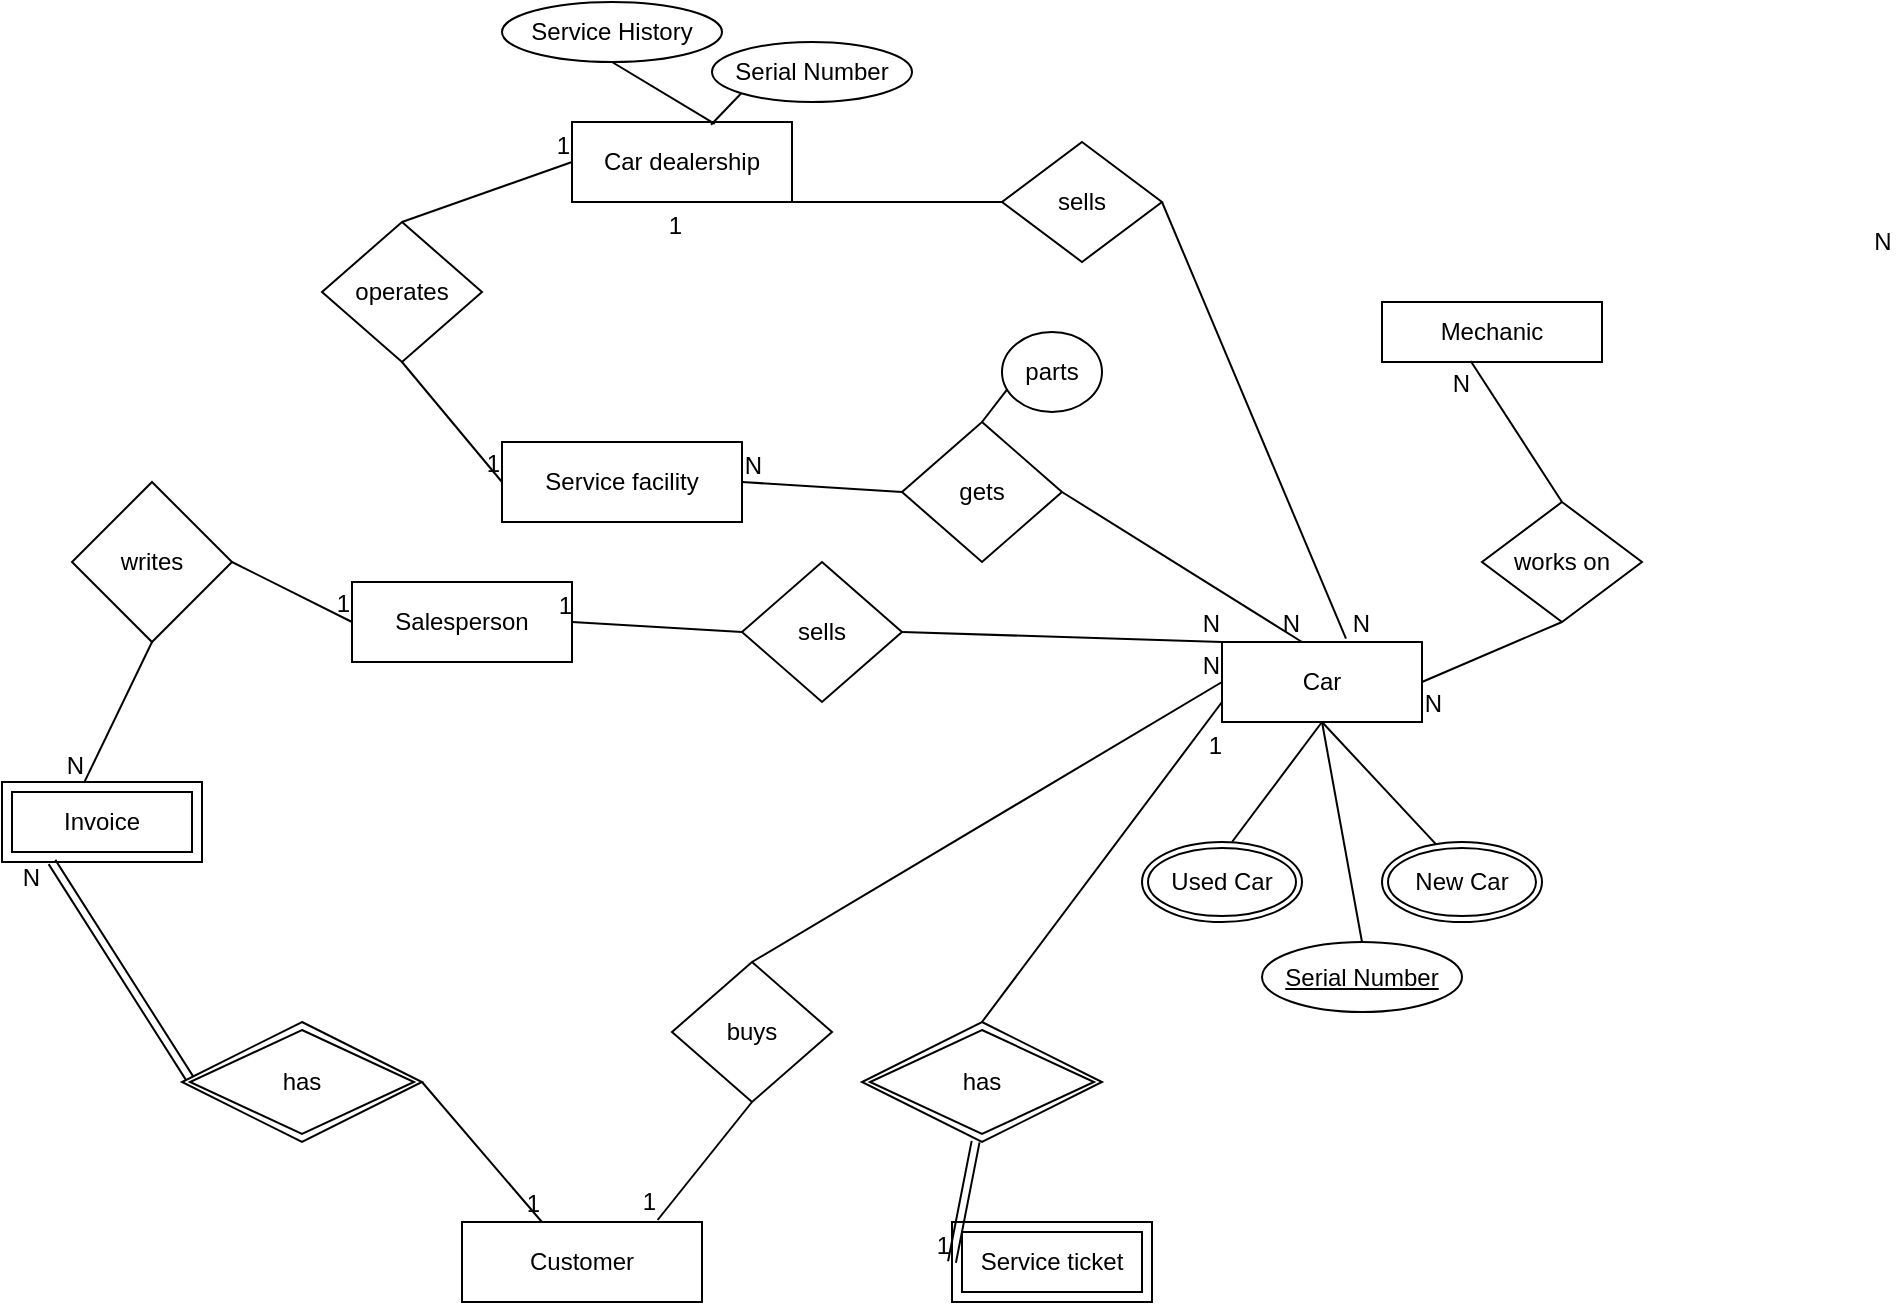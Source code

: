 <mxfile version="15.8.6" type="github">
  <diagram id="thSH0ayQxO71pJ6wV1Sd" name="Page-1">
    <mxGraphModel dx="317" dy="194" grid="1" gridSize="10" guides="1" tooltips="1" connect="1" arrows="1" fold="1" page="1" pageScale="1" pageWidth="850" pageHeight="1100" math="0" shadow="0">
      <root>
        <mxCell id="0" />
        <mxCell id="1" parent="0" />
        <mxCell id="qbq0ifineMjqy3SYOCrd-1" value="Car dealership" style="rounded=0;whiteSpace=wrap;html=1;" parent="1" vertex="1">
          <mxGeometry x="355" y="210" width="110" height="40" as="geometry" />
        </mxCell>
        <mxCell id="qbq0ifineMjqy3SYOCrd-2" value="Service facility" style="rounded=0;whiteSpace=wrap;html=1;" parent="1" vertex="1">
          <mxGeometry x="320" y="370" width="120" height="40" as="geometry" />
        </mxCell>
        <mxCell id="qbq0ifineMjqy3SYOCrd-3" value="Car" style="rounded=0;whiteSpace=wrap;html=1;" parent="1" vertex="1">
          <mxGeometry x="680" y="470" width="100" height="40" as="geometry" />
        </mxCell>
        <mxCell id="qbq0ifineMjqy3SYOCrd-4" value="Salesperson" style="rounded=0;whiteSpace=wrap;html=1;" parent="1" vertex="1">
          <mxGeometry x="245" y="440" width="110" height="40" as="geometry" />
        </mxCell>
        <mxCell id="qbq0ifineMjqy3SYOCrd-6" value="Mechanic" style="rounded=0;whiteSpace=wrap;html=1;" parent="1" vertex="1">
          <mxGeometry x="760" y="300" width="110" height="30" as="geometry" />
        </mxCell>
        <mxCell id="qbq0ifineMjqy3SYOCrd-7" value="Customer" style="rounded=0;whiteSpace=wrap;html=1;" parent="1" vertex="1">
          <mxGeometry x="300" y="760" width="120" height="40" as="geometry" />
        </mxCell>
        <mxCell id="qbq0ifineMjqy3SYOCrd-9" value="Serial Number" style="ellipse;whiteSpace=wrap;html=1;" parent="1" vertex="1">
          <mxGeometry x="425" y="170" width="100" height="30" as="geometry" />
        </mxCell>
        <mxCell id="qbq0ifineMjqy3SYOCrd-14" value="" style="endArrow=none;html=1;rounded=0;entryX=0;entryY=1;entryDx=0;entryDy=0;exitX=0.632;exitY=0.034;exitDx=0;exitDy=0;exitPerimeter=0;" parent="1" source="qbq0ifineMjqy3SYOCrd-1" target="qbq0ifineMjqy3SYOCrd-9" edge="1">
          <mxGeometry width="50" height="50" relative="1" as="geometry">
            <mxPoint x="400" y="240" as="sourcePoint" />
            <mxPoint x="450" y="190" as="targetPoint" />
            <Array as="points" />
          </mxGeometry>
        </mxCell>
        <mxCell id="2t8MsXC4N8kTPNsJ7Vme-1" value="sells" style="rhombus;whiteSpace=wrap;html=1;" parent="1" vertex="1">
          <mxGeometry x="570" y="220" width="80" height="60" as="geometry" />
        </mxCell>
        <mxCell id="2t8MsXC4N8kTPNsJ7Vme-9" value="" style="endArrow=none;html=1;rounded=0;exitX=0.5;exitY=0;exitDx=0;exitDy=0;entryX=0.5;entryY=1;entryDx=0;entryDy=0;" parent="1" target="qbq0ifineMjqy3SYOCrd-3" edge="1">
          <mxGeometry width="50" height="50" relative="1" as="geometry">
            <mxPoint x="685" y="570" as="sourcePoint" />
            <mxPoint x="430" y="360" as="targetPoint" />
          </mxGeometry>
        </mxCell>
        <mxCell id="2t8MsXC4N8kTPNsJ7Vme-10" value="" style="endArrow=none;html=1;rounded=0;entryX=0.5;entryY=1;entryDx=0;entryDy=0;" parent="1" target="qbq0ifineMjqy3SYOCrd-3" edge="1">
          <mxGeometry width="50" height="50" relative="1" as="geometry">
            <mxPoint x="788.683" y="572.939" as="sourcePoint" />
            <mxPoint x="670" y="410" as="targetPoint" />
          </mxGeometry>
        </mxCell>
        <mxCell id="2t8MsXC4N8kTPNsJ7Vme-11" value="&lt;u&gt;Serial Number&lt;/u&gt;" style="ellipse;whiteSpace=wrap;html=1;" parent="1" vertex="1">
          <mxGeometry x="700" y="620" width="100" height="35" as="geometry" />
        </mxCell>
        <mxCell id="2t8MsXC4N8kTPNsJ7Vme-12" value="" style="endArrow=none;html=1;rounded=0;exitX=0.5;exitY=0;exitDx=0;exitDy=0;entryX=0.5;entryY=1;entryDx=0;entryDy=0;" parent="1" source="2t8MsXC4N8kTPNsJ7Vme-11" target="qbq0ifineMjqy3SYOCrd-3" edge="1">
          <mxGeometry width="50" height="50" relative="1" as="geometry">
            <mxPoint x="380" y="410" as="sourcePoint" />
            <mxPoint x="660" y="390" as="targetPoint" />
          </mxGeometry>
        </mxCell>
        <mxCell id="2t8MsXC4N8kTPNsJ7Vme-14" value="&lt;span&gt;Service History&lt;/span&gt;" style="ellipse;whiteSpace=wrap;html=1;" parent="1" vertex="1">
          <mxGeometry x="320" y="150" width="110" height="30" as="geometry" />
        </mxCell>
        <mxCell id="2t8MsXC4N8kTPNsJ7Vme-15" value="" style="endArrow=none;html=1;rounded=0;entryX=0.5;entryY=1;entryDx=0;entryDy=0;exitX=0.649;exitY=0.024;exitDx=0;exitDy=0;exitPerimeter=0;" parent="1" source="qbq0ifineMjqy3SYOCrd-1" target="2t8MsXC4N8kTPNsJ7Vme-14" edge="1">
          <mxGeometry width="50" height="50" relative="1" as="geometry">
            <mxPoint x="434.52" y="261.36" as="sourcePoint" />
            <mxPoint x="466.158" y="202.7" as="targetPoint" />
            <Array as="points" />
          </mxGeometry>
        </mxCell>
        <mxCell id="2t8MsXC4N8kTPNsJ7Vme-16" value="sells" style="rhombus;whiteSpace=wrap;html=1;" parent="1" vertex="1">
          <mxGeometry x="440" y="430" width="80" height="70" as="geometry" />
        </mxCell>
        <mxCell id="2t8MsXC4N8kTPNsJ7Vme-22" value="buys" style="rhombus;whiteSpace=wrap;html=1;" parent="1" vertex="1">
          <mxGeometry x="405" y="630" width="80" height="70" as="geometry" />
        </mxCell>
        <mxCell id="2t8MsXC4N8kTPNsJ7Vme-27" value="writes" style="rhombus;whiteSpace=wrap;html=1;" parent="1" vertex="1">
          <mxGeometry x="105" y="390" width="80" height="80" as="geometry" />
        </mxCell>
        <mxCell id="2t8MsXC4N8kTPNsJ7Vme-43" value="operates" style="rhombus;whiteSpace=wrap;html=1;" parent="1" vertex="1">
          <mxGeometry x="230" y="260" width="80" height="70" as="geometry" />
        </mxCell>
        <mxCell id="2t8MsXC4N8kTPNsJ7Vme-48" value="gets" style="rhombus;whiteSpace=wrap;html=1;" parent="1" vertex="1">
          <mxGeometry x="520" y="360" width="80" height="70" as="geometry" />
        </mxCell>
        <mxCell id="2t8MsXC4N8kTPNsJ7Vme-56" value="&lt;span&gt;parts&lt;/span&gt;" style="ellipse;whiteSpace=wrap;html=1;" parent="1" vertex="1">
          <mxGeometry x="570" y="315" width="50" height="40" as="geometry" />
        </mxCell>
        <mxCell id="2t8MsXC4N8kTPNsJ7Vme-57" value="" style="endArrow=none;html=1;rounded=0;entryX=0.054;entryY=0.714;entryDx=0;entryDy=0;entryPerimeter=0;exitX=0.5;exitY=0;exitDx=0;exitDy=0;" parent="1" source="2t8MsXC4N8kTPNsJ7Vme-48" target="2t8MsXC4N8kTPNsJ7Vme-56" edge="1">
          <mxGeometry width="50" height="50" relative="1" as="geometry">
            <mxPoint x="370" y="430" as="sourcePoint" />
            <mxPoint x="420" y="380" as="targetPoint" />
          </mxGeometry>
        </mxCell>
        <mxCell id="2t8MsXC4N8kTPNsJ7Vme-75" value="Used Car" style="ellipse;shape=doubleEllipse;margin=3;whiteSpace=wrap;html=1;align=center;" parent="1" vertex="1">
          <mxGeometry x="640" y="570" width="80" height="40" as="geometry" />
        </mxCell>
        <mxCell id="2t8MsXC4N8kTPNsJ7Vme-76" value="New Car" style="ellipse;shape=doubleEllipse;margin=3;whiteSpace=wrap;html=1;align=center;" parent="1" vertex="1">
          <mxGeometry x="760" y="570" width="80" height="40" as="geometry" />
        </mxCell>
        <mxCell id="2t8MsXC4N8kTPNsJ7Vme-79" value="Service ticket" style="shape=ext;margin=3;double=1;whiteSpace=wrap;html=1;align=center;" parent="1" vertex="1">
          <mxGeometry x="545" y="760" width="100" height="40" as="geometry" />
        </mxCell>
        <mxCell id="2t8MsXC4N8kTPNsJ7Vme-80" value="Invoice" style="shape=ext;margin=3;double=1;whiteSpace=wrap;html=1;align=center;" parent="1" vertex="1">
          <mxGeometry x="70" y="540" width="100" height="40" as="geometry" />
        </mxCell>
        <mxCell id="2t8MsXC4N8kTPNsJ7Vme-83" value="" style="shape=link;html=1;rounded=0;startArrow=none;startFill=0;endArrow=none;endFill=0;entryX=0.5;entryY=1;entryDx=0;entryDy=0;" parent="1" edge="1">
          <mxGeometry relative="1" as="geometry">
            <mxPoint x="165" y="690" as="sourcePoint" />
            <mxPoint x="95" y="580" as="targetPoint" />
          </mxGeometry>
        </mxCell>
        <mxCell id="2t8MsXC4N8kTPNsJ7Vme-84" value="N" style="resizable=0;html=1;align=right;verticalAlign=bottom;" parent="2t8MsXC4N8kTPNsJ7Vme-83" connectable="0" vertex="1">
          <mxGeometry x="1" relative="1" as="geometry">
            <mxPoint x="-5" y="17" as="offset" />
          </mxGeometry>
        </mxCell>
        <mxCell id="2t8MsXC4N8kTPNsJ7Vme-85" value="" style="shape=link;html=1;rounded=0;startArrow=none;startFill=0;endArrow=none;endFill=0;entryX=0;entryY=0.5;entryDx=0;entryDy=0;exitX=0.46;exitY=0.997;exitDx=0;exitDy=0;exitPerimeter=0;" parent="1" target="2t8MsXC4N8kTPNsJ7Vme-79" edge="1">
          <mxGeometry relative="1" as="geometry">
            <mxPoint x="556.8" y="719.805" as="sourcePoint" />
            <mxPoint x="650" y="780" as="targetPoint" />
          </mxGeometry>
        </mxCell>
        <mxCell id="2t8MsXC4N8kTPNsJ7Vme-86" value="1" style="resizable=0;html=1;align=right;verticalAlign=bottom;" parent="2t8MsXC4N8kTPNsJ7Vme-85" connectable="0" vertex="1">
          <mxGeometry x="1" relative="1" as="geometry" />
        </mxCell>
        <mxCell id="2t8MsXC4N8kTPNsJ7Vme-87" value="works on" style="rhombus;whiteSpace=wrap;html=1;" parent="1" vertex="1">
          <mxGeometry x="810" y="400" width="80" height="60" as="geometry" />
        </mxCell>
        <mxCell id="2t8MsXC4N8kTPNsJ7Vme-91" value="N" style="text;html=1;align=center;verticalAlign=middle;resizable=0;points=[];autosize=1;strokeColor=none;fillColor=none;" parent="1" vertex="1">
          <mxGeometry x="1000" y="260" width="20" height="20" as="geometry" />
        </mxCell>
        <mxCell id="g9F3EM3z2ZfnebZ1vC58-1" value="&lt;span&gt;has&lt;/span&gt;" style="shape=rhombus;double=1;perimeter=rhombusPerimeter;whiteSpace=wrap;html=1;align=center;" parent="1" vertex="1">
          <mxGeometry x="160" y="660" width="120" height="60" as="geometry" />
        </mxCell>
        <mxCell id="g9F3EM3z2ZfnebZ1vC58-2" value="&lt;span&gt;has&lt;/span&gt;" style="shape=rhombus;double=1;perimeter=rhombusPerimeter;whiteSpace=wrap;html=1;align=center;" parent="1" vertex="1">
          <mxGeometry x="500" y="660" width="120" height="60" as="geometry" />
        </mxCell>
        <mxCell id="u-ZMiGR0ZVf3cmjara1f-1" value="" style="endArrow=none;html=1;rounded=0;entryX=0.5;entryY=1;entryDx=0;entryDy=0;exitX=0;exitY=0.5;exitDx=0;exitDy=0;" edge="1" parent="1" source="2t8MsXC4N8kTPNsJ7Vme-1" target="qbq0ifineMjqy3SYOCrd-1">
          <mxGeometry relative="1" as="geometry">
            <mxPoint x="370" y="280" as="sourcePoint" />
            <mxPoint x="530" y="280" as="targetPoint" />
          </mxGeometry>
        </mxCell>
        <mxCell id="u-ZMiGR0ZVf3cmjara1f-2" value="1" style="resizable=0;html=1;align=right;verticalAlign=bottom;" connectable="0" vertex="1" parent="u-ZMiGR0ZVf3cmjara1f-1">
          <mxGeometry x="1" relative="1" as="geometry">
            <mxPoint y="20" as="offset" />
          </mxGeometry>
        </mxCell>
        <mxCell id="u-ZMiGR0ZVf3cmjara1f-3" value="" style="endArrow=none;html=1;rounded=0;entryX=0;entryY=0.5;entryDx=0;entryDy=0;exitX=0.5;exitY=0;exitDx=0;exitDy=0;" edge="1" parent="1" source="2t8MsXC4N8kTPNsJ7Vme-43" target="qbq0ifineMjqy3SYOCrd-1">
          <mxGeometry relative="1" as="geometry">
            <mxPoint x="370" y="280" as="sourcePoint" />
            <mxPoint x="530" y="280" as="targetPoint" />
          </mxGeometry>
        </mxCell>
        <mxCell id="u-ZMiGR0ZVf3cmjara1f-4" value="1" style="resizable=0;html=1;align=right;verticalAlign=bottom;" connectable="0" vertex="1" parent="u-ZMiGR0ZVf3cmjara1f-3">
          <mxGeometry x="1" relative="1" as="geometry" />
        </mxCell>
        <mxCell id="u-ZMiGR0ZVf3cmjara1f-5" value="" style="endArrow=none;html=1;rounded=0;exitX=0.5;exitY=1;exitDx=0;exitDy=0;entryX=0;entryY=0.5;entryDx=0;entryDy=0;" edge="1" parent="1" source="2t8MsXC4N8kTPNsJ7Vme-43" target="qbq0ifineMjqy3SYOCrd-2">
          <mxGeometry relative="1" as="geometry">
            <mxPoint x="370" y="390" as="sourcePoint" />
            <mxPoint x="530" y="390" as="targetPoint" />
          </mxGeometry>
        </mxCell>
        <mxCell id="u-ZMiGR0ZVf3cmjara1f-6" value="1" style="resizable=0;html=1;align=right;verticalAlign=bottom;" connectable="0" vertex="1" parent="u-ZMiGR0ZVf3cmjara1f-5">
          <mxGeometry x="1" relative="1" as="geometry" />
        </mxCell>
        <mxCell id="u-ZMiGR0ZVf3cmjara1f-7" value="" style="endArrow=none;html=1;rounded=0;entryX=1;entryY=0.5;entryDx=0;entryDy=0;exitX=0;exitY=0.5;exitDx=0;exitDy=0;" edge="1" parent="1" source="2t8MsXC4N8kTPNsJ7Vme-48" target="qbq0ifineMjqy3SYOCrd-2">
          <mxGeometry relative="1" as="geometry">
            <mxPoint x="370" y="430" as="sourcePoint" />
            <mxPoint x="530" y="430" as="targetPoint" />
          </mxGeometry>
        </mxCell>
        <mxCell id="u-ZMiGR0ZVf3cmjara1f-8" value="N" style="resizable=0;html=1;align=right;verticalAlign=bottom;" connectable="0" vertex="1" parent="u-ZMiGR0ZVf3cmjara1f-7">
          <mxGeometry x="1" relative="1" as="geometry">
            <mxPoint x="10" as="offset" />
          </mxGeometry>
        </mxCell>
        <mxCell id="u-ZMiGR0ZVf3cmjara1f-9" value="" style="endArrow=none;html=1;rounded=0;exitX=1;exitY=0.5;exitDx=0;exitDy=0;" edge="1" parent="1" source="2t8MsXC4N8kTPNsJ7Vme-48">
          <mxGeometry relative="1" as="geometry">
            <mxPoint x="500" y="470" as="sourcePoint" />
            <mxPoint x="720" y="470" as="targetPoint" />
          </mxGeometry>
        </mxCell>
        <mxCell id="u-ZMiGR0ZVf3cmjara1f-10" value="N" style="resizable=0;html=1;align=right;verticalAlign=bottom;" connectable="0" vertex="1" parent="u-ZMiGR0ZVf3cmjara1f-9">
          <mxGeometry x="1" relative="1" as="geometry" />
        </mxCell>
        <mxCell id="u-ZMiGR0ZVf3cmjara1f-11" value="" style="endArrow=none;html=1;rounded=0;entryX=0.62;entryY=-0.041;entryDx=0;entryDy=0;entryPerimeter=0;exitX=1;exitY=0.5;exitDx=0;exitDy=0;" edge="1" parent="1" source="2t8MsXC4N8kTPNsJ7Vme-1" target="qbq0ifineMjqy3SYOCrd-3">
          <mxGeometry relative="1" as="geometry">
            <mxPoint x="500" y="470" as="sourcePoint" />
            <mxPoint x="660" y="470" as="targetPoint" />
          </mxGeometry>
        </mxCell>
        <mxCell id="u-ZMiGR0ZVf3cmjara1f-12" value="N" style="resizable=0;html=1;align=right;verticalAlign=bottom;" connectable="0" vertex="1" parent="u-ZMiGR0ZVf3cmjara1f-11">
          <mxGeometry x="1" relative="1" as="geometry">
            <mxPoint x="12" y="1" as="offset" />
          </mxGeometry>
        </mxCell>
        <mxCell id="u-ZMiGR0ZVf3cmjara1f-14" value="" style="endArrow=none;html=1;rounded=0;entryX=0.403;entryY=0.983;entryDx=0;entryDy=0;entryPerimeter=0;exitX=0.5;exitY=0;exitDx=0;exitDy=0;" edge="1" parent="1" source="2t8MsXC4N8kTPNsJ7Vme-87" target="qbq0ifineMjqy3SYOCrd-6">
          <mxGeometry relative="1" as="geometry">
            <mxPoint x="500" y="470" as="sourcePoint" />
            <mxPoint x="660" y="470" as="targetPoint" />
          </mxGeometry>
        </mxCell>
        <mxCell id="u-ZMiGR0ZVf3cmjara1f-15" value="N" style="resizable=0;html=1;align=right;verticalAlign=bottom;" connectable="0" vertex="1" parent="u-ZMiGR0ZVf3cmjara1f-14">
          <mxGeometry x="1" relative="1" as="geometry">
            <mxPoint y="20" as="offset" />
          </mxGeometry>
        </mxCell>
        <mxCell id="u-ZMiGR0ZVf3cmjara1f-16" value="" style="endArrow=none;html=1;rounded=0;entryX=1;entryY=0.5;entryDx=0;entryDy=0;exitX=0.5;exitY=1;exitDx=0;exitDy=0;" edge="1" parent="1" source="2t8MsXC4N8kTPNsJ7Vme-87" target="qbq0ifineMjqy3SYOCrd-3">
          <mxGeometry relative="1" as="geometry">
            <mxPoint x="500" y="510" as="sourcePoint" />
            <mxPoint x="660" y="510" as="targetPoint" />
          </mxGeometry>
        </mxCell>
        <mxCell id="u-ZMiGR0ZVf3cmjara1f-17" value="N" style="resizable=0;html=1;align=right;verticalAlign=bottom;" connectable="0" vertex="1" parent="u-ZMiGR0ZVf3cmjara1f-16">
          <mxGeometry x="1" relative="1" as="geometry">
            <mxPoint x="10" y="20" as="offset" />
          </mxGeometry>
        </mxCell>
        <mxCell id="u-ZMiGR0ZVf3cmjara1f-18" value="" style="endArrow=none;html=1;rounded=0;exitX=1;exitY=0.5;exitDx=0;exitDy=0;entryX=0;entryY=0;entryDx=0;entryDy=0;" edge="1" parent="1" source="2t8MsXC4N8kTPNsJ7Vme-16" target="qbq0ifineMjqy3SYOCrd-3">
          <mxGeometry relative="1" as="geometry">
            <mxPoint x="500" y="510" as="sourcePoint" />
            <mxPoint x="660" y="510" as="targetPoint" />
          </mxGeometry>
        </mxCell>
        <mxCell id="u-ZMiGR0ZVf3cmjara1f-19" value="N" style="resizable=0;html=1;align=right;verticalAlign=bottom;" connectable="0" vertex="1" parent="u-ZMiGR0ZVf3cmjara1f-18">
          <mxGeometry x="1" relative="1" as="geometry" />
        </mxCell>
        <mxCell id="u-ZMiGR0ZVf3cmjara1f-21" value="" style="endArrow=none;html=1;rounded=0;entryX=0;entryY=0.5;entryDx=0;entryDy=0;exitX=0.5;exitY=0;exitDx=0;exitDy=0;" edge="1" parent="1" source="2t8MsXC4N8kTPNsJ7Vme-22" target="qbq0ifineMjqy3SYOCrd-3">
          <mxGeometry relative="1" as="geometry">
            <mxPoint x="500" y="510" as="sourcePoint" />
            <mxPoint x="660" y="510" as="targetPoint" />
          </mxGeometry>
        </mxCell>
        <mxCell id="u-ZMiGR0ZVf3cmjara1f-22" value="N" style="resizable=0;html=1;align=right;verticalAlign=bottom;" connectable="0" vertex="1" parent="u-ZMiGR0ZVf3cmjara1f-21">
          <mxGeometry x="1" relative="1" as="geometry" />
        </mxCell>
        <mxCell id="u-ZMiGR0ZVf3cmjara1f-23" value="" style="endArrow=none;html=1;rounded=0;entryX=0;entryY=0.75;entryDx=0;entryDy=0;exitX=0.5;exitY=0;exitDx=0;exitDy=0;" edge="1" parent="1" source="g9F3EM3z2ZfnebZ1vC58-2" target="qbq0ifineMjqy3SYOCrd-3">
          <mxGeometry relative="1" as="geometry">
            <mxPoint x="230" y="529.5" as="sourcePoint" />
            <mxPoint x="390" y="529.5" as="targetPoint" />
          </mxGeometry>
        </mxCell>
        <mxCell id="u-ZMiGR0ZVf3cmjara1f-24" value="1" style="resizable=0;html=1;align=right;verticalAlign=bottom;" connectable="0" vertex="1" parent="u-ZMiGR0ZVf3cmjara1f-23">
          <mxGeometry x="1" relative="1" as="geometry">
            <mxPoint y="30" as="offset" />
          </mxGeometry>
        </mxCell>
        <mxCell id="u-ZMiGR0ZVf3cmjara1f-25" value="" style="endArrow=none;html=1;rounded=0;entryX=0.815;entryY=-0.025;entryDx=0;entryDy=0;entryPerimeter=0;exitX=0.5;exitY=1;exitDx=0;exitDy=0;" edge="1" parent="1" source="2t8MsXC4N8kTPNsJ7Vme-22" target="qbq0ifineMjqy3SYOCrd-7">
          <mxGeometry relative="1" as="geometry">
            <mxPoint x="370" y="670" as="sourcePoint" />
            <mxPoint x="530" y="670" as="targetPoint" />
          </mxGeometry>
        </mxCell>
        <mxCell id="u-ZMiGR0ZVf3cmjara1f-26" value="1" style="resizable=0;html=1;align=right;verticalAlign=bottom;" connectable="0" vertex="1" parent="u-ZMiGR0ZVf3cmjara1f-25">
          <mxGeometry x="1" relative="1" as="geometry" />
        </mxCell>
        <mxCell id="u-ZMiGR0ZVf3cmjara1f-27" value="" style="endArrow=none;html=1;rounded=0;entryX=0.333;entryY=0;entryDx=0;entryDy=0;entryPerimeter=0;exitX=1;exitY=0.5;exitDx=0;exitDy=0;" edge="1" parent="1" source="g9F3EM3z2ZfnebZ1vC58-1" target="qbq0ifineMjqy3SYOCrd-7">
          <mxGeometry relative="1" as="geometry">
            <mxPoint x="370" y="670" as="sourcePoint" />
            <mxPoint x="530" y="670" as="targetPoint" />
          </mxGeometry>
        </mxCell>
        <mxCell id="u-ZMiGR0ZVf3cmjara1f-28" value="1" style="resizable=0;html=1;align=right;verticalAlign=bottom;" connectable="0" vertex="1" parent="u-ZMiGR0ZVf3cmjara1f-27">
          <mxGeometry x="1" relative="1" as="geometry" />
        </mxCell>
        <mxCell id="u-ZMiGR0ZVf3cmjara1f-29" value="" style="endArrow=none;html=1;rounded=0;exitX=0.5;exitY=1;exitDx=0;exitDy=0;entryX=0.41;entryY=0.011;entryDx=0;entryDy=0;entryPerimeter=0;" edge="1" parent="1" source="2t8MsXC4N8kTPNsJ7Vme-27" target="2t8MsXC4N8kTPNsJ7Vme-80">
          <mxGeometry relative="1" as="geometry">
            <mxPoint x="180" y="410" as="sourcePoint" />
            <mxPoint x="100" y="530" as="targetPoint" />
          </mxGeometry>
        </mxCell>
        <mxCell id="u-ZMiGR0ZVf3cmjara1f-30" value="N" style="resizable=0;html=1;align=right;verticalAlign=bottom;" connectable="0" vertex="1" parent="u-ZMiGR0ZVf3cmjara1f-29">
          <mxGeometry x="1" relative="1" as="geometry" />
        </mxCell>
        <mxCell id="u-ZMiGR0ZVf3cmjara1f-32" value="" style="endArrow=none;html=1;rounded=0;exitX=1;exitY=0.5;exitDx=0;exitDy=0;entryX=0;entryY=0.5;entryDx=0;entryDy=0;" edge="1" parent="1" source="2t8MsXC4N8kTPNsJ7Vme-27" target="qbq0ifineMjqy3SYOCrd-4">
          <mxGeometry relative="1" as="geometry">
            <mxPoint x="310" y="410" as="sourcePoint" />
            <mxPoint x="470" y="410" as="targetPoint" />
          </mxGeometry>
        </mxCell>
        <mxCell id="u-ZMiGR0ZVf3cmjara1f-33" value="1" style="resizable=0;html=1;align=right;verticalAlign=bottom;" connectable="0" vertex="1" parent="u-ZMiGR0ZVf3cmjara1f-32">
          <mxGeometry x="1" relative="1" as="geometry" />
        </mxCell>
        <mxCell id="u-ZMiGR0ZVf3cmjara1f-34" value="" style="endArrow=none;html=1;rounded=0;entryX=1;entryY=0.5;entryDx=0;entryDy=0;exitX=0;exitY=0.5;exitDx=0;exitDy=0;" edge="1" parent="1" source="2t8MsXC4N8kTPNsJ7Vme-16" target="qbq0ifineMjqy3SYOCrd-4">
          <mxGeometry relative="1" as="geometry">
            <mxPoint x="310" y="410" as="sourcePoint" />
            <mxPoint x="470" y="410" as="targetPoint" />
          </mxGeometry>
        </mxCell>
        <mxCell id="u-ZMiGR0ZVf3cmjara1f-35" value="1" style="resizable=0;html=1;align=right;verticalAlign=bottom;" connectable="0" vertex="1" parent="u-ZMiGR0ZVf3cmjara1f-34">
          <mxGeometry x="1" relative="1" as="geometry" />
        </mxCell>
      </root>
    </mxGraphModel>
  </diagram>
</mxfile>
